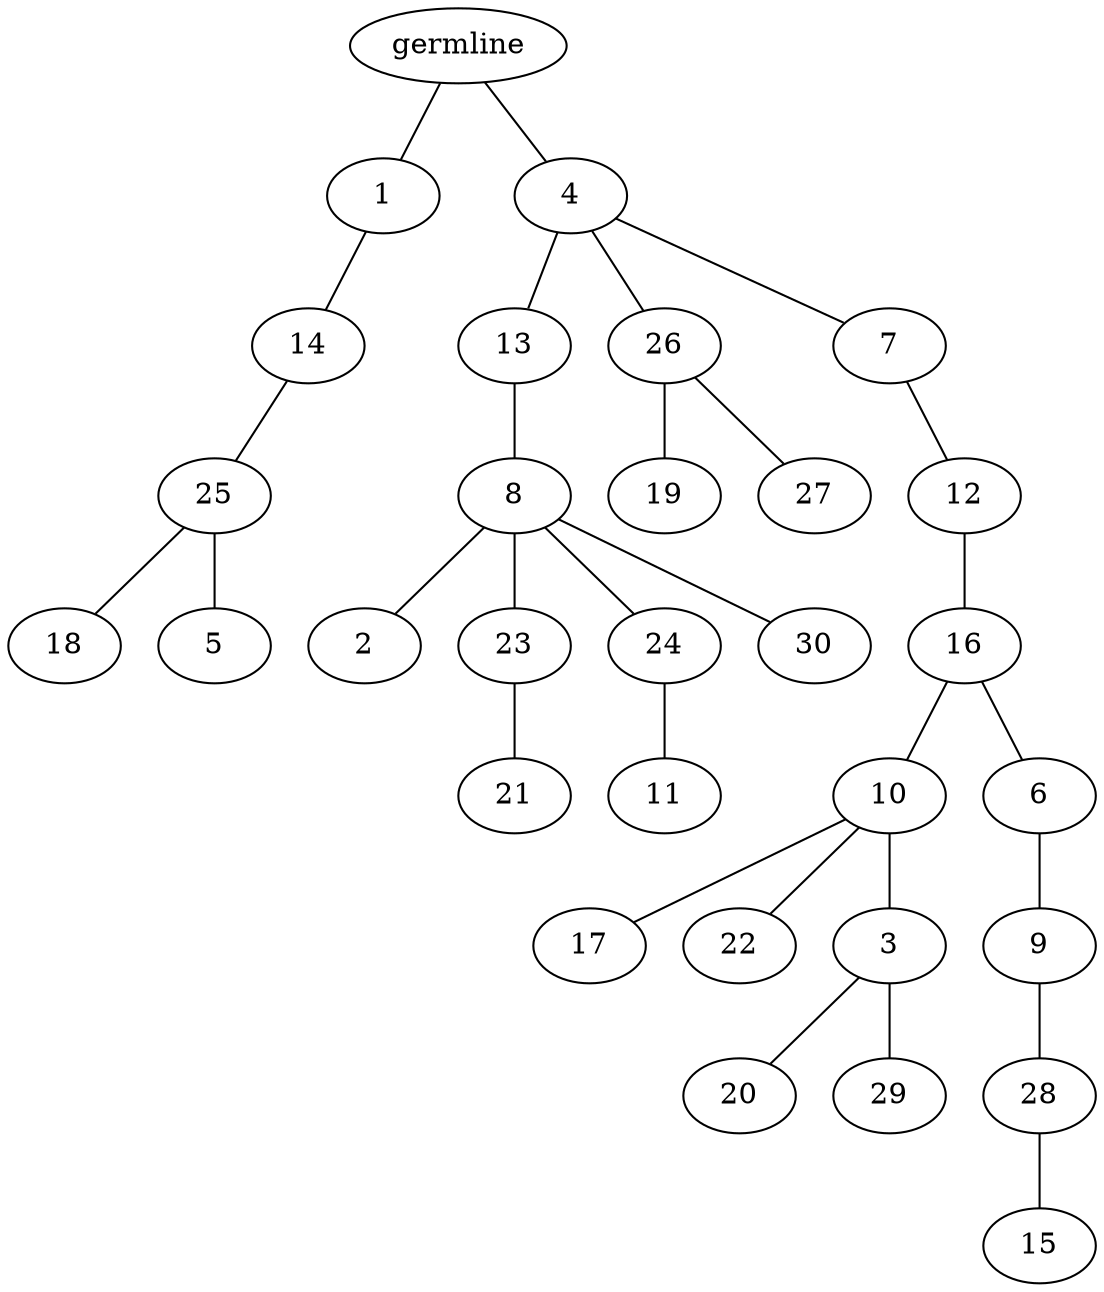 graph tree {
    "140524155403904" [label="germline"];
    "140524149157120" [label="1"];
    "140524149157456" [label="14"];
    "140524149157744" [label="25"];
    "140524149157600" [label="18"];
    "140524149302800" [label="5"];
    "140524149154768" [label="4"];
    "140524149155488" [label="13"];
    "140524149303232" [label="8"];
    "140524149302416" [label="2"];
    "140524149302176" [label="23"];
    "140524149302848" [label="21"];
    "140524149305056" [label="24"];
    "140524149302032" [label="11"];
    "140524149305296" [label="30"];
    "140524149302128" [label="26"];
    "140524149303664" [label="19"];
    "140524149304768" [label="27"];
    "140524149304048" [label="7"];
    "140524149304912" [label="12"];
    "140524149302464" [label="16"];
    "140524149302752" [label="10"];
    "140524149304000" [label="17"];
    "140524149303808" [label="22"];
    "140524149305104" [label="3"];
    "140524149302320" [label="20"];
    "140524144456464" [label="29"];
    "140524149303856" [label="6"];
    "140524149304384" [label="9"];
    "140524149304624" [label="28"];
    "140524149230992" [label="15"];
    "140524155403904" -- "140524149157120";
    "140524155403904" -- "140524149154768";
    "140524149157120" -- "140524149157456";
    "140524149157456" -- "140524149157744";
    "140524149157744" -- "140524149157600";
    "140524149157744" -- "140524149302800";
    "140524149154768" -- "140524149155488";
    "140524149154768" -- "140524149302128";
    "140524149154768" -- "140524149304048";
    "140524149155488" -- "140524149303232";
    "140524149303232" -- "140524149302416";
    "140524149303232" -- "140524149302176";
    "140524149303232" -- "140524149305056";
    "140524149303232" -- "140524149305296";
    "140524149302176" -- "140524149302848";
    "140524149305056" -- "140524149302032";
    "140524149302128" -- "140524149303664";
    "140524149302128" -- "140524149304768";
    "140524149304048" -- "140524149304912";
    "140524149304912" -- "140524149302464";
    "140524149302464" -- "140524149302752";
    "140524149302464" -- "140524149303856";
    "140524149302752" -- "140524149304000";
    "140524149302752" -- "140524149303808";
    "140524149302752" -- "140524149305104";
    "140524149305104" -- "140524149302320";
    "140524149305104" -- "140524144456464";
    "140524149303856" -- "140524149304384";
    "140524149304384" -- "140524149304624";
    "140524149304624" -- "140524149230992";
}
